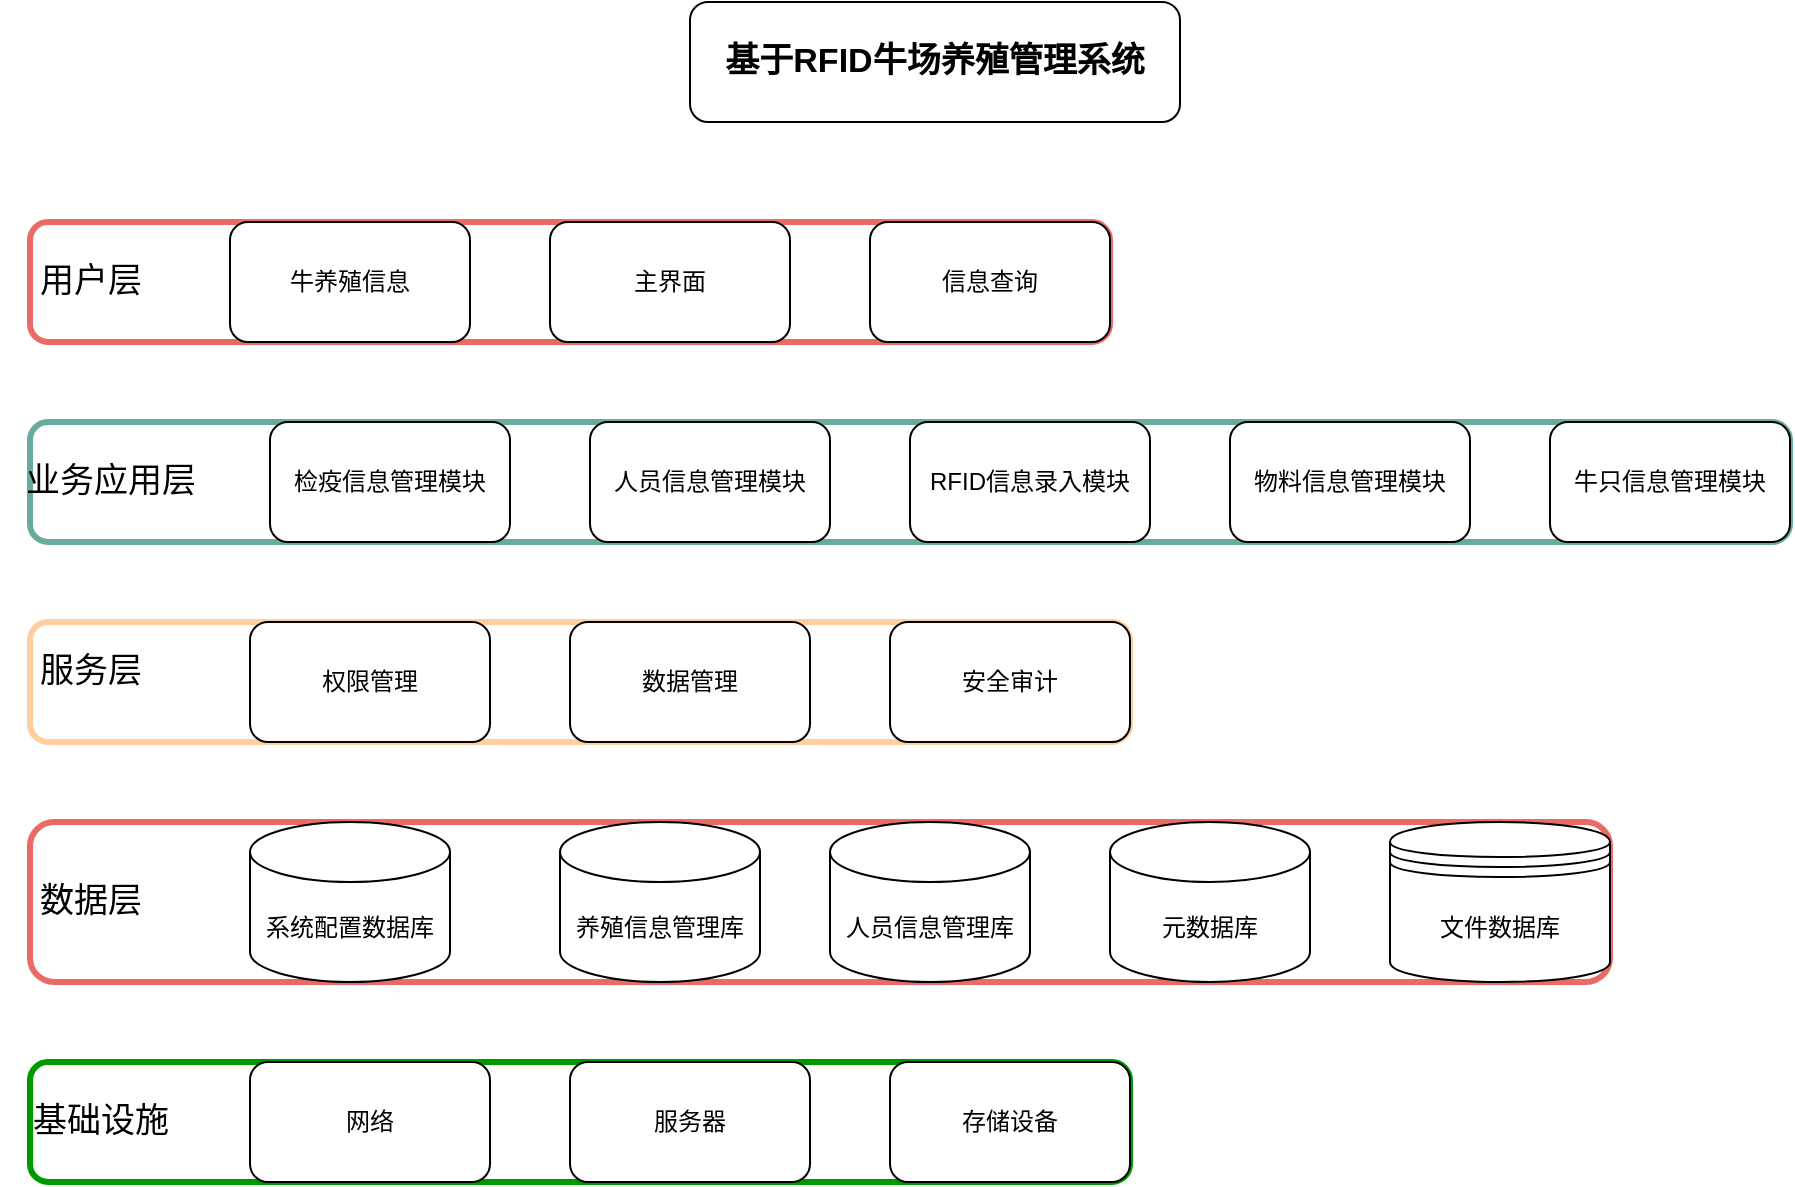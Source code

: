 <mxfile version="21.3.5" type="github">
  <diagram id="wFE0QG_FPsp0jaGvCLVb" name="Page-1">
    <mxGraphModel dx="1122" dy="748" grid="1" gridSize="10" guides="1" tooltips="1" connect="1" arrows="1" fold="1" page="1" pageScale="1" pageWidth="850" pageHeight="1100" math="0" shadow="0">
      <root>
        <mxCell id="0" />
        <mxCell id="1" parent="0" />
        <mxCell id="L36UJ1n_SgNQJ6rRgJyI-30" value="" style="group;fillColor=none;strokeColor=#EA6B66;strokeWidth=3;rounded=1;" vertex="1" connectable="0" parent="1">
          <mxGeometry x="50" y="340" width="540" height="60" as="geometry" />
        </mxCell>
        <mxCell id="L36UJ1n_SgNQJ6rRgJyI-2" value="牛养殖信息" style="rounded=1;whiteSpace=wrap;html=1;" vertex="1" parent="L36UJ1n_SgNQJ6rRgJyI-30">
          <mxGeometry x="100" width="120" height="60" as="geometry" />
        </mxCell>
        <mxCell id="L36UJ1n_SgNQJ6rRgJyI-3" value="主界面" style="rounded=1;whiteSpace=wrap;html=1;" vertex="1" parent="L36UJ1n_SgNQJ6rRgJyI-30">
          <mxGeometry x="260" width="120" height="60" as="geometry" />
        </mxCell>
        <mxCell id="L36UJ1n_SgNQJ6rRgJyI-4" value="信息查询" style="rounded=1;whiteSpace=wrap;html=1;" vertex="1" parent="L36UJ1n_SgNQJ6rRgJyI-30">
          <mxGeometry x="420" width="120" height="60" as="geometry" />
        </mxCell>
        <mxCell id="L36UJ1n_SgNQJ6rRgJyI-5" value="用户层" style="text;html=1;align=center;verticalAlign=middle;resizable=0;points=[];autosize=1;strokeColor=none;fillColor=none;fontSize=17;" vertex="1" parent="L36UJ1n_SgNQJ6rRgJyI-30">
          <mxGeometry x="-5" y="15" width="70" height="30" as="geometry" />
        </mxCell>
        <mxCell id="L36UJ1n_SgNQJ6rRgJyI-31" value="" style="group;fontSize=17;strokeColor=#67AB9F;strokeWidth=3;rounded=1;" vertex="1" connectable="0" parent="1">
          <mxGeometry x="50" y="440" width="880" height="60" as="geometry" />
        </mxCell>
        <mxCell id="L36UJ1n_SgNQJ6rRgJyI-6" value="&lt;font style=&quot;font-size: 17px;&quot;&gt;业务应用层&lt;/font&gt;" style="text;html=1;align=center;verticalAlign=middle;resizable=0;points=[];autosize=1;strokeColor=none;fillColor=none;" vertex="1" parent="L36UJ1n_SgNQJ6rRgJyI-31">
          <mxGeometry x="-15" y="15" width="110" height="30" as="geometry" />
        </mxCell>
        <mxCell id="L36UJ1n_SgNQJ6rRgJyI-10" value="检疫信息管理模块" style="rounded=1;whiteSpace=wrap;html=1;" vertex="1" parent="L36UJ1n_SgNQJ6rRgJyI-31">
          <mxGeometry x="120" width="120" height="60" as="geometry" />
        </mxCell>
        <mxCell id="L36UJ1n_SgNQJ6rRgJyI-11" value="人员信息管理模块" style="rounded=1;whiteSpace=wrap;html=1;" vertex="1" parent="L36UJ1n_SgNQJ6rRgJyI-31">
          <mxGeometry x="280" width="120" height="60" as="geometry" />
        </mxCell>
        <mxCell id="L36UJ1n_SgNQJ6rRgJyI-12" value="RFID信息录入模块" style="rounded=1;whiteSpace=wrap;html=1;" vertex="1" parent="L36UJ1n_SgNQJ6rRgJyI-31">
          <mxGeometry x="440" width="120" height="60" as="geometry" />
        </mxCell>
        <mxCell id="L36UJ1n_SgNQJ6rRgJyI-13" value="物料信息管理模块" style="rounded=1;whiteSpace=wrap;html=1;" vertex="1" parent="L36UJ1n_SgNQJ6rRgJyI-31">
          <mxGeometry x="600" width="120" height="60" as="geometry" />
        </mxCell>
        <mxCell id="L36UJ1n_SgNQJ6rRgJyI-14" value="牛只信息管理模块" style="rounded=1;whiteSpace=wrap;html=1;" vertex="1" parent="L36UJ1n_SgNQJ6rRgJyI-31">
          <mxGeometry x="760" width="120" height="60" as="geometry" />
        </mxCell>
        <mxCell id="L36UJ1n_SgNQJ6rRgJyI-34" value="" style="group;strokeColor=#FFCE9F;strokeWidth=3;rounded=1;" vertex="1" connectable="0" parent="1">
          <mxGeometry x="50" y="540" width="550" height="60" as="geometry" />
        </mxCell>
        <mxCell id="L36UJ1n_SgNQJ6rRgJyI-7" value="&lt;font style=&quot;font-size: 17px;&quot;&gt;服务层&lt;/font&gt;" style="text;html=1;align=center;verticalAlign=middle;resizable=0;points=[];autosize=1;strokeColor=none;fillColor=none;" vertex="1" parent="L36UJ1n_SgNQJ6rRgJyI-34">
          <mxGeometry x="-5" y="10" width="70" height="30" as="geometry" />
        </mxCell>
        <mxCell id="L36UJ1n_SgNQJ6rRgJyI-15" value="权限管理" style="rounded=1;whiteSpace=wrap;html=1;" vertex="1" parent="L36UJ1n_SgNQJ6rRgJyI-34">
          <mxGeometry x="110" width="120" height="60" as="geometry" />
        </mxCell>
        <mxCell id="L36UJ1n_SgNQJ6rRgJyI-16" value="数据管理" style="rounded=1;whiteSpace=wrap;html=1;" vertex="1" parent="L36UJ1n_SgNQJ6rRgJyI-34">
          <mxGeometry x="270" width="120" height="60" as="geometry" />
        </mxCell>
        <mxCell id="L36UJ1n_SgNQJ6rRgJyI-17" value="安全审计" style="rounded=1;whiteSpace=wrap;html=1;" vertex="1" parent="L36UJ1n_SgNQJ6rRgJyI-34">
          <mxGeometry x="430" width="120" height="60" as="geometry" />
        </mxCell>
        <mxCell id="L36UJ1n_SgNQJ6rRgJyI-35" value="" style="group;strokeColor=#EA6B66;strokeWidth=3;rounded=1;" vertex="1" connectable="0" parent="1">
          <mxGeometry x="50" y="640" width="790" height="80" as="geometry" />
        </mxCell>
        <mxCell id="L36UJ1n_SgNQJ6rRgJyI-8" value="&lt;font style=&quot;font-size: 17px;&quot;&gt;数据层&lt;/font&gt;" style="text;html=1;align=center;verticalAlign=middle;resizable=0;points=[];autosize=1;strokeColor=none;fillColor=none;" vertex="1" parent="L36UJ1n_SgNQJ6rRgJyI-35">
          <mxGeometry x="-5" y="25" width="70" height="30" as="geometry" />
        </mxCell>
        <mxCell id="L36UJ1n_SgNQJ6rRgJyI-19" value="系统配置数据库" style="shape=cylinder3;whiteSpace=wrap;html=1;boundedLbl=1;backgroundOutline=1;size=15;" vertex="1" parent="L36UJ1n_SgNQJ6rRgJyI-35">
          <mxGeometry x="110" width="100" height="80" as="geometry" />
        </mxCell>
        <mxCell id="L36UJ1n_SgNQJ6rRgJyI-20" value="养殖信息管理库" style="shape=cylinder3;whiteSpace=wrap;html=1;boundedLbl=1;backgroundOutline=1;size=15;" vertex="1" parent="L36UJ1n_SgNQJ6rRgJyI-35">
          <mxGeometry x="265" width="100" height="80" as="geometry" />
        </mxCell>
        <mxCell id="L36UJ1n_SgNQJ6rRgJyI-21" value="人员信息管理库" style="shape=cylinder3;whiteSpace=wrap;html=1;boundedLbl=1;backgroundOutline=1;size=15;" vertex="1" parent="L36UJ1n_SgNQJ6rRgJyI-35">
          <mxGeometry x="400" width="100" height="80" as="geometry" />
        </mxCell>
        <mxCell id="L36UJ1n_SgNQJ6rRgJyI-22" value="元数据库" style="shape=cylinder3;whiteSpace=wrap;html=1;boundedLbl=1;backgroundOutline=1;size=15;" vertex="1" parent="L36UJ1n_SgNQJ6rRgJyI-35">
          <mxGeometry x="540" width="100" height="80" as="geometry" />
        </mxCell>
        <mxCell id="L36UJ1n_SgNQJ6rRgJyI-25" value="文件数据库" style="shape=datastore;whiteSpace=wrap;html=1;" vertex="1" parent="L36UJ1n_SgNQJ6rRgJyI-35">
          <mxGeometry x="680" width="110" height="80" as="geometry" />
        </mxCell>
        <mxCell id="L36UJ1n_SgNQJ6rRgJyI-36" value="" style="group;rounded=1;strokeColor=#009900;strokeWidth=3;" vertex="1" connectable="0" parent="1">
          <mxGeometry x="50" y="760" width="550" height="60" as="geometry" />
        </mxCell>
        <mxCell id="L36UJ1n_SgNQJ6rRgJyI-9" value="&lt;font style=&quot;font-size: 17px;&quot;&gt;基础设施&lt;/font&gt;" style="text;html=1;align=center;verticalAlign=middle;resizable=0;points=[];autosize=1;strokeColor=none;fillColor=none;" vertex="1" parent="L36UJ1n_SgNQJ6rRgJyI-36">
          <mxGeometry x="-10" y="15" width="90" height="30" as="geometry" />
        </mxCell>
        <mxCell id="L36UJ1n_SgNQJ6rRgJyI-26" value="网络" style="rounded=1;whiteSpace=wrap;html=1;" vertex="1" parent="L36UJ1n_SgNQJ6rRgJyI-36">
          <mxGeometry x="110" width="120" height="60" as="geometry" />
        </mxCell>
        <mxCell id="L36UJ1n_SgNQJ6rRgJyI-27" value="服务器" style="rounded=1;whiteSpace=wrap;html=1;" vertex="1" parent="L36UJ1n_SgNQJ6rRgJyI-36">
          <mxGeometry x="270" width="120" height="60" as="geometry" />
        </mxCell>
        <mxCell id="L36UJ1n_SgNQJ6rRgJyI-28" value="存储设备" style="rounded=1;whiteSpace=wrap;html=1;" vertex="1" parent="L36UJ1n_SgNQJ6rRgJyI-36">
          <mxGeometry x="430" width="120" height="60" as="geometry" />
        </mxCell>
        <mxCell id="L36UJ1n_SgNQJ6rRgJyI-39" value="&lt;b&gt;&lt;font style=&quot;font-size: 17px;&quot;&gt;基于RFID牛场养殖管理系统&lt;/font&gt;&lt;/b&gt;" style="rounded=1;whiteSpace=wrap;html=1;" vertex="1" parent="1">
          <mxGeometry x="380" y="230" width="245" height="60" as="geometry" />
        </mxCell>
      </root>
    </mxGraphModel>
  </diagram>
</mxfile>
